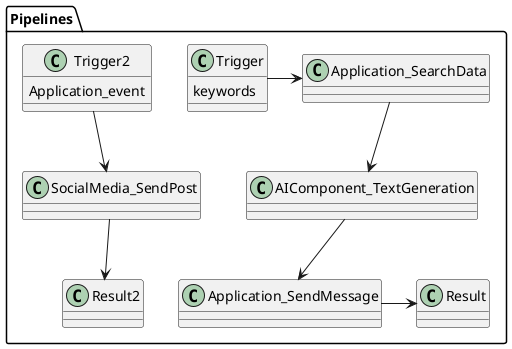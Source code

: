 @startuml

package Pipelines {

    class Trigger {
        keywords
    }

    class Application_SearchData {

    }

    class AIComponent_TextGeneration {

    }

    class Application_SendMessage {

    }

    class Result {

    }

    Trigger -> Application_SearchData
    Application_SearchData --> AIComponent_TextGeneration
    AIComponent_TextGeneration --> Application_SendMessage
    Application_SendMessage -> Result

    class Trigger2 {
        Application_event
    }

    class SocialMedia_SendPost {

    }

    class Result2 {

    }
    Trigger2 --> SocialMedia_SendPost
    SocialMedia_SendPost --> Result2
}


@enduml

@startuml


package Pipelines {

    class Trigger {
        keywords
    }

    class LinkedIn_ReadData {

    }

    class AIComponent_TextGeneration {

    }

    class Slack_SendMessage {

    }

    class Result {

    }

    Trigger -> LinkedIn_ReadData
    LinkedIn_ReadData --> AIComponent_TextGeneration
    AIComponent_TextGeneration --> Slack_SendMessage
    Slack_SendMessage -> Result

    class Trigger2 {
        Slack_event
    }

    class LinkedIn_SendMessage {

    }

    class Result2 {

    }
    Trigger2 --> LinkedIn_SendMessage
    LinkedIn_SendMessage --> Result2
}


@enduml